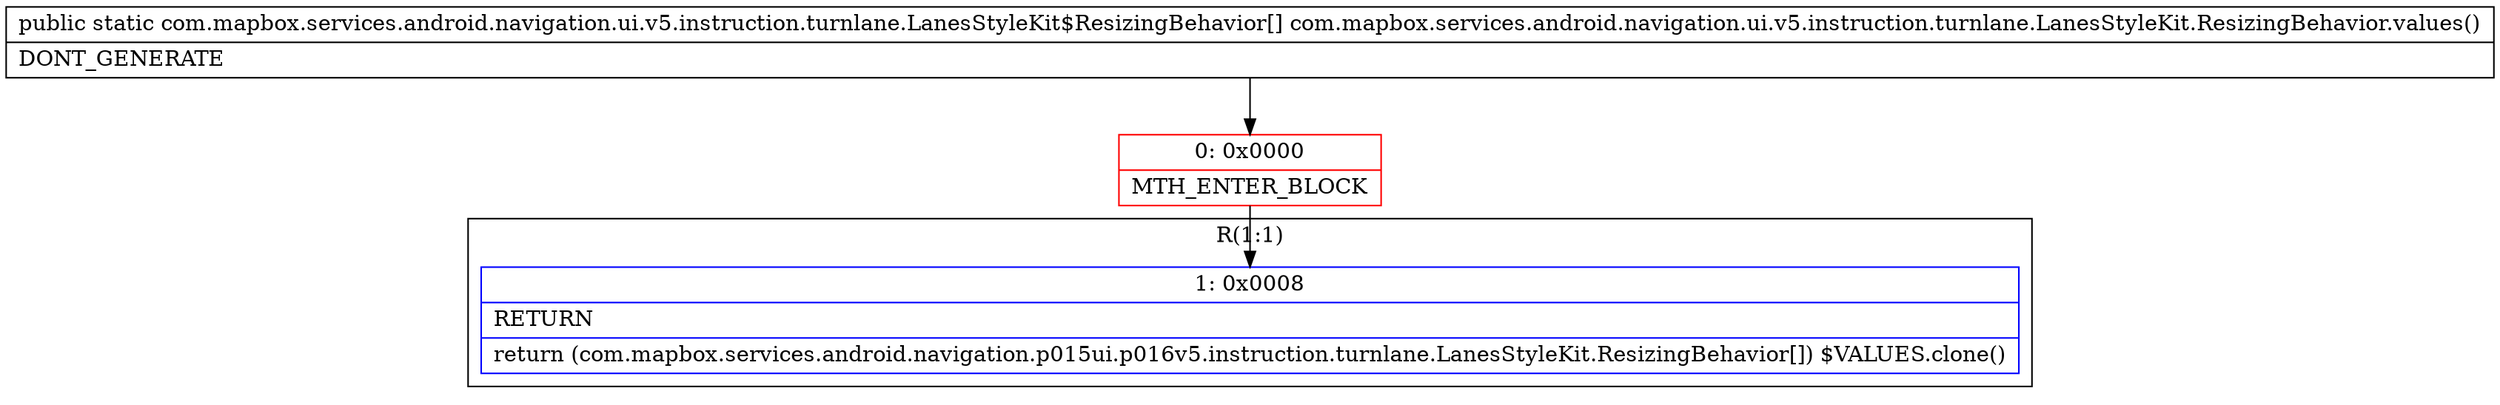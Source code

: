digraph "CFG forcom.mapbox.services.android.navigation.ui.v5.instruction.turnlane.LanesStyleKit.ResizingBehavior.values()[Lcom\/mapbox\/services\/android\/navigation\/ui\/v5\/instruction\/turnlane\/LanesStyleKit$ResizingBehavior;" {
subgraph cluster_Region_1300331031 {
label = "R(1:1)";
node [shape=record,color=blue];
Node_1 [shape=record,label="{1\:\ 0x0008|RETURN\l|return (com.mapbox.services.android.navigation.p015ui.p016v5.instruction.turnlane.LanesStyleKit.ResizingBehavior[]) $VALUES.clone()\l}"];
}
Node_0 [shape=record,color=red,label="{0\:\ 0x0000|MTH_ENTER_BLOCK\l}"];
MethodNode[shape=record,label="{public static com.mapbox.services.android.navigation.ui.v5.instruction.turnlane.LanesStyleKit$ResizingBehavior[] com.mapbox.services.android.navigation.ui.v5.instruction.turnlane.LanesStyleKit.ResizingBehavior.values()  | DONT_GENERATE\l}"];
MethodNode -> Node_0;
Node_0 -> Node_1;
}

